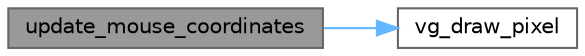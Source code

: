 digraph "update_mouse_coordinates"
{
 // LATEX_PDF_SIZE
  bgcolor="transparent";
  edge [fontname=Helvetica,fontsize=10,labelfontname=Helvetica,labelfontsize=10];
  node [fontname=Helvetica,fontsize=10,shape=box,height=0.2,width=0.4];
  rankdir="LR";
  Node1 [label="update_mouse_coordinates",height=0.2,width=0.4,color="gray40", fillcolor="grey60", style="filled", fontcolor="black",tooltip="Updates the mouse coordinates on the menu screen."];
  Node1 -> Node2 [color="steelblue1",style="solid"];
  Node2 [label="vg_draw_pixel",height=0.2,width=0.4,color="grey40", fillcolor="white", style="filled",URL="$vbe__graphics_8c.html#a08c498ffeb0a3962e3b7711b57397741",tooltip="Draws a pixel on the screen."];
}
